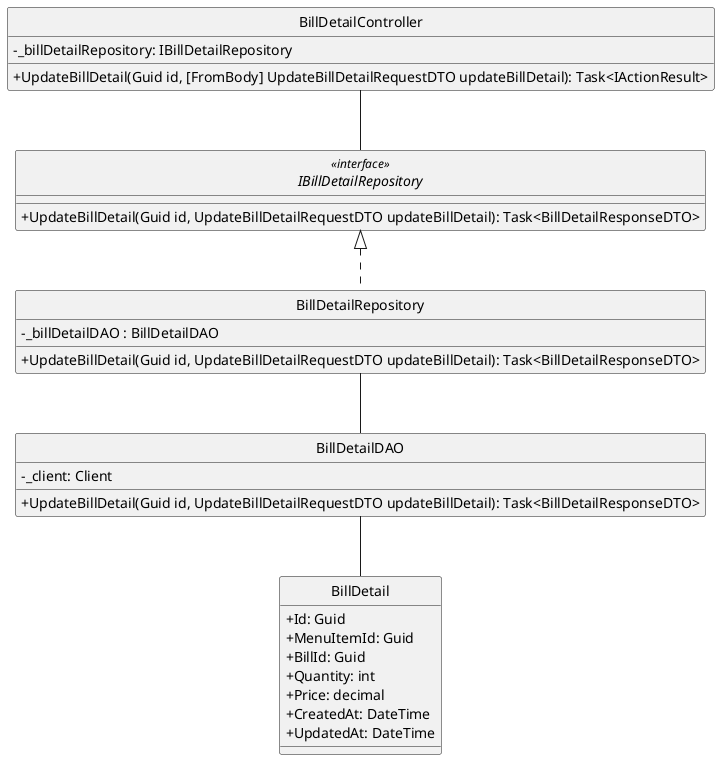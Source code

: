 @startuml
hide circle
skinparam classAttributeIconSize 0

class BillDetailController {
    - _billDetailRepository: IBillDetailRepository 
    + UpdateBillDetail(Guid id, [FromBody] UpdateBillDetailRequestDTO updateBillDetail): Task<IActionResult>
}

interface IBillDetailRepository<<interface>>  {
    + UpdateBillDetail(Guid id, UpdateBillDetailRequestDTO updateBillDetail): Task<BillDetailResponseDTO> 

}

class BillDetailRepository {
    - _billDetailDAO : BillDetailDAO
    + UpdateBillDetail(Guid id, UpdateBillDetailRequestDTO updateBillDetail): Task<BillDetailResponseDTO> 
}

class BillDetailDAO {
    - _client: Client
    + UpdateBillDetail(Guid id, UpdateBillDetailRequestDTO updateBillDetail): Task<BillDetailResponseDTO> 
}

class BillDetail {
    +Id: Guid
    +MenuItemId: Guid
    +BillId: Guid
    +Quantity: int
    +Price: decimal
    +CreatedAt: DateTime
    +UpdatedAt: DateTime
}

BillDetailController -- IBillDetailRepository
IBillDetailRepository <|.. BillDetailRepository
BillDetailRepository -- BillDetailDAO
BillDetailDAO -- BillDetail

@enduml